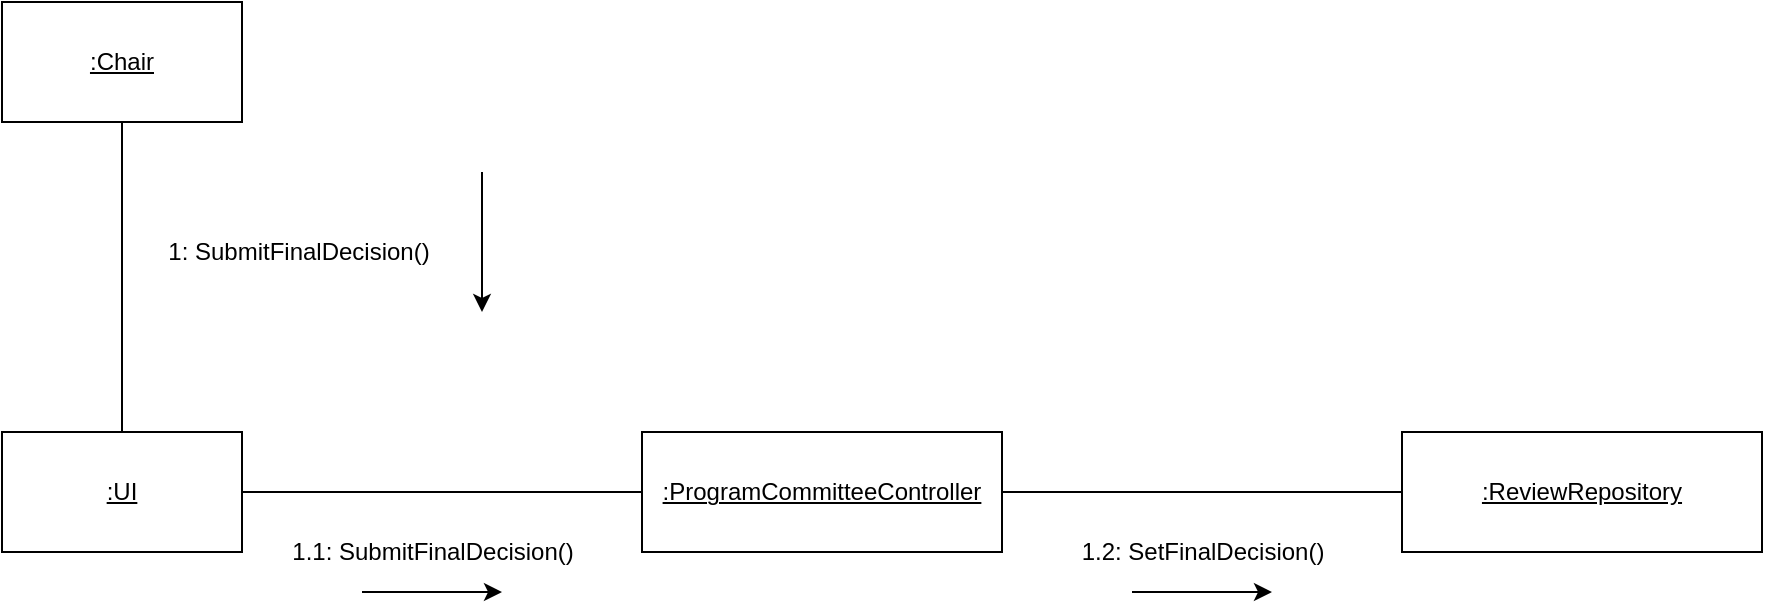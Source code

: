<mxfile type="device" version="13.0.7" pages="2"><diagram id="13e1069c-82ec-6db2-03f1-153e76fe0fe0" name="Page-1"><mxGraphModel shadow="0" math="0" pageHeight="850" pageWidth="1100" pageScale="1" page="1" fold="1" arrows="1" connect="1" tooltips="1" guides="1" gridSize="10" dy="555" dx="979" grid="1" background="#ffffff"><root><mxCell id="0"/><mxCell id="1" parent="0"/><mxCell id="nfKez-gW2R2ZrKGgHBt4-2" value="&lt;u&gt;:Chair&lt;/u&gt;" parent="1" vertex="1" style="rounded=0;whiteSpace=wrap;html=1;"><mxGeometry as="geometry" height="60" width="120" y="425" x="240"/></mxCell><mxCell id="nfKez-gW2R2ZrKGgHBt4-3" value="&lt;u&gt;:UI&lt;/u&gt;" parent="1" vertex="1" style="rounded=0;whiteSpace=wrap;html=1;"><mxGeometry as="geometry" height="60" width="120" y="640" x="240"/></mxCell><mxCell id="nfKez-gW2R2ZrKGgHBt4-5" value="&lt;u&gt;:ProgramCommitteeController&lt;/u&gt;" parent="1" vertex="1" style="rounded=0;whiteSpace=wrap;html=1;"><mxGeometry as="geometry" height="60" width="180" y="640" x="560"/></mxCell><mxCell id="nfKez-gW2R2ZrKGgHBt4-11" value="&lt;u&gt;:ReviewRepository&lt;/u&gt;" parent="1" vertex="1" style="rounded=0;whiteSpace=wrap;html=1;"><mxGeometry as="geometry" height="60" width="180" y="640" x="940"/></mxCell><mxCell id="nfKez-gW2R2ZrKGgHBt4-13" value="1: SubmitFinalDecision()" parent="1" vertex="1" style="text;html=1;align=center;verticalAlign=middle;resizable=0;points=[];autosize=1;"><mxGeometry as="geometry" height="20" width="150" y="540" x="313"/></mxCell><mxCell id="nfKez-gW2R2ZrKGgHBt4-14" value="" parent="1" style="edgeStyle=orthogonalEdgeStyle;rounded=0;orthogonalLoop=1;jettySize=auto;html=1;" edge="1"><mxGeometry as="geometry" relative="1"><mxPoint as="sourcePoint" y="510" x="480"/><mxPoint as="targetPoint" y="580" x="480"/></mxGeometry></mxCell><mxCell id="nfKez-gW2R2ZrKGgHBt4-15" value="" parent="1" style="endArrow=none;html=1;entryX=0.5;entryY=1;entryDx=0;entryDy=0;exitX=0.5;exitY=0;exitDx=0;exitDy=0;" source="nfKez-gW2R2ZrKGgHBt4-3" target="nfKez-gW2R2ZrKGgHBt4-2" edge="1"><mxGeometry as="geometry" height="50" width="50" relative="1"><mxPoint as="sourcePoint" y="580" x="240"/><mxPoint as="targetPoint" y="530" x="290"/></mxGeometry></mxCell><mxCell id="nfKez-gW2R2ZrKGgHBt4-16" value="1.1: SubmitFinalDecision()" parent="1" vertex="1" style="text;html=1;align=center;verticalAlign=middle;resizable=0;points=[];autosize=1;"><mxGeometry as="geometry" height="20" width="160" y="690" x="375"/></mxCell><mxCell id="nfKez-gW2R2ZrKGgHBt4-17" value="" parent="1" style="edgeStyle=orthogonalEdgeStyle;rounded=0;orthogonalLoop=1;jettySize=auto;html=1;" edge="1"><mxGeometry as="geometry" relative="1"><mxPoint as="sourcePoint" y="720" x="420"/><mxPoint as="targetPoint" y="720" x="490"/></mxGeometry></mxCell><mxCell id="nfKez-gW2R2ZrKGgHBt4-18" value="" parent="1" style="endArrow=none;html=1;exitX=1;exitY=0.5;exitDx=0;exitDy=0;entryX=0;entryY=0.5;entryDx=0;entryDy=0;" source="nfKez-gW2R2ZrKGgHBt4-3" target="nfKez-gW2R2ZrKGgHBt4-5" edge="1"><mxGeometry as="geometry" height="50" width="50" relative="1"><mxPoint as="sourcePoint" y="700" x="440"/><mxPoint as="targetPoint" y="650" x="490"/></mxGeometry></mxCell><mxCell id="nfKez-gW2R2ZrKGgHBt4-19" value="1.2: SetFinalDecision()" parent="1" vertex="1" style="text;html=1;align=center;verticalAlign=middle;resizable=0;points=[];autosize=1;"><mxGeometry as="geometry" height="20" width="140" y="690" x="770"/></mxCell><mxCell id="nfKez-gW2R2ZrKGgHBt4-21" value="" parent="1" style="edgeStyle=orthogonalEdgeStyle;rounded=0;orthogonalLoop=1;jettySize=auto;html=1;" edge="1"><mxGeometry as="geometry" relative="1"><mxPoint as="sourcePoint" y="720" x="805"/><mxPoint as="targetPoint" y="720" x="875"/></mxGeometry></mxCell><mxCell id="nfKez-gW2R2ZrKGgHBt4-22" value="" parent="1" style="endArrow=none;html=1;exitX=1;exitY=0.5;exitDx=0;exitDy=0;entryX=0;entryY=0.5;entryDx=0;entryDy=0;" source="nfKez-gW2R2ZrKGgHBt4-5" target="nfKez-gW2R2ZrKGgHBt4-11" edge="1"><mxGeometry as="geometry" height="50" width="50" relative="1"><mxPoint as="sourcePoint" y="690" x="840"/><mxPoint as="targetPoint" y="640" x="890"/></mxGeometry></mxCell></root></mxGraphModel></diagram><diagram id="dg3SweV-XBVIAxaIB0A2" name="Page-2"><mxGraphModel dx="1221" dy="571" grid="1" gridSize="10" guides="1" tooltips="1" connect="1" arrows="1" fold="1" page="1" pageScale="1" pageWidth="1920" pageHeight="1200" math="0" shadow="0"><root><mxCell id="p4oWfd0qXZwp72eAhlnT-0"/><mxCell id="p4oWfd0qXZwp72eAhlnT-1" parent="p4oWfd0qXZwp72eAhlnT-0"/><mxCell id="p4oWfd0qXZwp72eAhlnT-2" value=":ConferenceRepository" style="shape=umlLifeline;perimeter=lifelinePerimeter;whiteSpace=wrap;html=1;container=1;collapsible=0;recursiveResize=0;outlineConnect=0;" vertex="1" parent="p4oWfd0qXZwp72eAhlnT-1"><mxGeometry x="880" y="70" width="130" height="310" as="geometry"/></mxCell><mxCell id="p4oWfd0qXZwp72eAhlnT-3" value="" style="html=1;points=[];perimeter=orthogonalPerimeter;" vertex="1" parent="p4oWfd0qXZwp72eAhlnT-2"><mxGeometry x="60" y="80" width="10" height="30" as="geometry"/></mxCell><mxCell id="p4oWfd0qXZwp72eAhlnT-4" value=":UI" style="shape=umlLifeline;perimeter=lifelinePerimeter;whiteSpace=wrap;html=1;container=1;collapsible=0;recursiveResize=0;outlineConnect=0;" vertex="1" parent="p4oWfd0qXZwp72eAhlnT-1"><mxGeometry x="250" y="70" width="100" height="310" as="geometry"/></mxCell><mxCell id="p4oWfd0qXZwp72eAhlnT-5" value="" style="html=1;points=[];perimeter=orthogonalPerimeter;" vertex="1" parent="p4oWfd0qXZwp72eAhlnT-4"><mxGeometry x="45" y="70" width="10" height="30" as="geometry"/></mxCell><mxCell id="PTqq70tBKUXQ3F6i1KKz-7" value="" style="html=1;points=[];perimeter=orthogonalPerimeter;" vertex="1" parent="p4oWfd0qXZwp72eAhlnT-4"><mxGeometry x="45" y="130" width="10" height="25" as="geometry"/></mxCell><mxCell id="mge1Io1lVk8nVzHV-m7h-14" value="" style="html=1;points=[];perimeter=orthogonalPerimeter;" vertex="1" parent="p4oWfd0qXZwp72eAhlnT-4"><mxGeometry x="45" y="200" width="10" height="30" as="geometry"/></mxCell><mxCell id="p4oWfd0qXZwp72eAhlnT-6" value="&lt;span style=&quot;white-space: nowrap&quot;&gt;:ProgramComitteeController&lt;br&gt;&lt;/span&gt;" style="shape=umlLifeline;perimeter=lifelinePerimeter;whiteSpace=wrap;html=1;container=1;collapsible=0;recursiveResize=0;outlineConnect=0;" vertex="1" parent="p4oWfd0qXZwp72eAhlnT-1"><mxGeometry x="430" y="70" width="222" height="310" as="geometry"/></mxCell><mxCell id="p4oWfd0qXZwp72eAhlnT-12" value="" style="html=1;points=[];perimeter=orthogonalPerimeter;" vertex="1" parent="p4oWfd0qXZwp72eAhlnT-6"><mxGeometry x="106" y="80" width="10" height="30" as="geometry"/></mxCell><mxCell id="mge1Io1lVk8nVzHV-m7h-0" value="" style="html=1;points=[];perimeter=orthogonalPerimeter;" vertex="1" parent="p4oWfd0qXZwp72eAhlnT-6"><mxGeometry x="106" y="140" width="10" height="40" as="geometry"/></mxCell><mxCell id="mge1Io1lVk8nVzHV-m7h-16" value="" style="html=1;points=[];perimeter=orthogonalPerimeter;" vertex="1" parent="p4oWfd0qXZwp72eAhlnT-6"><mxGeometry x="106" y="210" width="10" height="30" as="geometry"/></mxCell><mxCell id="p4oWfd0qXZwp72eAhlnT-7" value="" style="edgeStyle=orthogonalEdgeStyle;rounded=0;orthogonalLoop=1;jettySize=auto;html=1;" edge="1" parent="p4oWfd0qXZwp72eAhlnT-1" source="p4oWfd0qXZwp72eAhlnT-8" target="p4oWfd0qXZwp72eAhlnT-9"><mxGeometry relative="1" as="geometry"/></mxCell><mxCell id="p4oWfd0qXZwp72eAhlnT-8" value=":Co-Chair" style="shape=umlActor;verticalLabelPosition=bottom;labelBackgroundColor=#ffffff;verticalAlign=top;html=1;" vertex="1" parent="p4oWfd0qXZwp72eAhlnT-1"><mxGeometry x="90" y="20" width="30" height="60" as="geometry"/></mxCell><mxCell id="PTqq70tBKUXQ3F6i1KKz-8" value="" style="edgeStyle=orthogonalEdgeStyle;rounded=0;orthogonalLoop=1;jettySize=auto;html=1;" edge="1" parent="p4oWfd0qXZwp72eAhlnT-1" source="p4oWfd0qXZwp72eAhlnT-9" target="PTqq70tBKUXQ3F6i1KKz-7"><mxGeometry relative="1" as="geometry"><Array as="points"><mxPoint x="170" y="208"/><mxPoint x="170" y="208"/></Array></mxGeometry></mxCell><mxCell id="mge1Io1lVk8nVzHV-m7h-15" value="" style="edgeStyle=orthogonalEdgeStyle;rounded=0;orthogonalLoop=1;jettySize=auto;html=1;" edge="1" parent="p4oWfd0qXZwp72eAhlnT-1" source="p4oWfd0qXZwp72eAhlnT-9"><mxGeometry relative="1" as="geometry"><mxPoint x="290" y="280" as="targetPoint"/><Array as="points"><mxPoint x="280" y="280"/><mxPoint x="280" y="280"/></Array></mxGeometry></mxCell><mxCell id="p4oWfd0qXZwp72eAhlnT-9" value="" style="html=1;points=[];perimeter=orthogonalPerimeter;" vertex="1" parent="p4oWfd0qXZwp72eAhlnT-1"><mxGeometry x="100" y="130" width="10" height="240" as="geometry"/></mxCell><mxCell id="p4oWfd0qXZwp72eAhlnT-10" value="" style="edgeStyle=orthogonalEdgeStyle;rounded=0;orthogonalLoop=1;jettySize=auto;html=1;" edge="1" parent="p4oWfd0qXZwp72eAhlnT-1" target="p4oWfd0qXZwp72eAhlnT-12"><mxGeometry relative="1" as="geometry"><Array as="points"><mxPoint x="360" y="165"/><mxPoint x="360" y="165"/></Array><mxPoint x="310" y="165" as="sourcePoint"/></mxGeometry></mxCell><mxCell id="p4oWfd0qXZwp72eAhlnT-11" value="" style="edgeStyle=orthogonalEdgeStyle;rounded=0;orthogonalLoop=1;jettySize=auto;html=1;" edge="1" parent="p4oWfd0qXZwp72eAhlnT-1" source="p4oWfd0qXZwp72eAhlnT-12" target="p4oWfd0qXZwp72eAhlnT-3"><mxGeometry relative="1" as="geometry"><Array as="points"><mxPoint x="560" y="170"/><mxPoint x="560" y="170"/></Array></mxGeometry></mxCell><mxCell id="p4oWfd0qXZwp72eAhlnT-13" value="ChangeDeadline()" style="text;html=1;align=center;verticalAlign=middle;resizable=0;points=[];autosize=1;" vertex="1" parent="p4oWfd0qXZwp72eAhlnT-1"><mxGeometry x="360" y="140" width="110" height="20" as="geometry"/></mxCell><mxCell id="p4oWfd0qXZwp72eAhlnT-14" value="ChangeDeadline()" style="html=1;verticalAlign=bottom;endArrow=block;" edge="1" parent="p4oWfd0qXZwp72eAhlnT-1" target="p4oWfd0qXZwp72eAhlnT-5"><mxGeometry width="80" relative="1" as="geometry"><mxPoint x="110" y="150" as="sourcePoint"/><mxPoint x="190" y="150" as="targetPoint"/></mxGeometry></mxCell><mxCell id="p4oWfd0qXZwp72eAhlnT-15" value="SetConferenceDeadline()" style="text;html=1;align=center;verticalAlign=middle;resizable=0;points=[];autosize=1;" vertex="1" parent="p4oWfd0qXZwp72eAhlnT-1"><mxGeometry x="580" y="150" width="150" height="20" as="geometry"/></mxCell><mxCell id="PTqq70tBKUXQ3F6i1KKz-9" value="AssignPapersToReviewers()" style="text;html=1;align=center;verticalAlign=middle;resizable=0;points=[];autosize=1;" vertex="1" parent="p4oWfd0qXZwp72eAhlnT-1"><mxGeometry x="110" y="180" width="170" height="20" as="geometry"/></mxCell><mxCell id="mge1Io1lVk8nVzHV-m7h-1" value="" style="edgeStyle=orthogonalEdgeStyle;rounded=0;orthogonalLoop=1;jettySize=auto;html=1;" edge="1" parent="p4oWfd0qXZwp72eAhlnT-1" source="PTqq70tBKUXQ3F6i1KKz-7" target="mge1Io1lVk8nVzHV-m7h-0"><mxGeometry relative="1" as="geometry"><Array as="points"><mxPoint x="410" y="223"/><mxPoint x="410" y="223"/></Array></mxGeometry></mxCell><mxCell id="mge1Io1lVk8nVzHV-m7h-2" value="AssignPapersToReviewers()" style="text;html=1;" vertex="1" parent="p4oWfd0qXZwp72eAhlnT-1"><mxGeometry x="340" y="200" width="180" height="30" as="geometry"/></mxCell><mxCell id="mge1Io1lVk8nVzHV-m7h-4" value="" style="edgeStyle=orthogonalEdgeStyle;rounded=0;orthogonalLoop=1;jettySize=auto;html=1;entryX=-0.171;entryY=0.412;entryDx=0;entryDy=0;entryPerimeter=0;" edge="1" parent="p4oWfd0qXZwp72eAhlnT-1" source="mge1Io1lVk8nVzHV-m7h-0" target="mge1Io1lVk8nVzHV-m7h-8"><mxGeometry relative="1" as="geometry"><mxPoint x="910" y="220" as="targetPoint"/><Array as="points"><mxPoint x="820" y="240"/><mxPoint x="820" y="240"/></Array></mxGeometry></mxCell><mxCell id="mge1Io1lVk8nVzHV-m7h-5" value="AssignPapers()" style="text;html=1;align=center;verticalAlign=middle;resizable=0;points=[];autosize=1;" vertex="1" parent="p4oWfd0qXZwp72eAhlnT-1"><mxGeometry x="605" y="215" width="100" height="20" as="geometry"/></mxCell><mxCell id="mge1Io1lVk8nVzHV-m7h-6" value=":ReviewRepository" style="shape=umlLifeline;perimeter=lifelinePerimeter;whiteSpace=wrap;html=1;container=1;collapsible=0;recursiveResize=0;outlineConnect=0;" vertex="1" parent="p4oWfd0qXZwp72eAhlnT-1"><mxGeometry x="1030" y="70" width="130" height="310" as="geometry"/></mxCell><mxCell id="mge1Io1lVk8nVzHV-m7h-8" value="" style="html=1;points=[];perimeter=orthogonalPerimeter;" vertex="1" parent="mge1Io1lVk8nVzHV-m7h-6"><mxGeometry x="60" y="155" width="10" height="35" as="geometry"/></mxCell><mxCell id="mge1Io1lVk8nVzHV-m7h-17" value="" style="edgeStyle=orthogonalEdgeStyle;rounded=0;orthogonalLoop=1;jettySize=auto;html=1;" edge="1" parent="p4oWfd0qXZwp72eAhlnT-1" source="mge1Io1lVk8nVzHV-m7h-14" target="mge1Io1lVk8nVzHV-m7h-16"><mxGeometry relative="1" as="geometry"><Array as="points"><mxPoint x="340" y="290"/><mxPoint x="340" y="290"/></Array></mxGeometry></mxCell><mxCell id="mge1Io1lVk8nVzHV-m7h-18" value="RequestPaperDiscussion()" style="text;html=1;align=center;verticalAlign=middle;resizable=0;points=[];autosize=1;" vertex="1" parent="p4oWfd0qXZwp72eAhlnT-1"><mxGeometry x="120" y="260" width="160" height="20" as="geometry"/></mxCell><mxCell id="mge1Io1lVk8nVzHV-m7h-19" value="RequestPaperDiscussion()" style="text;html=1;align=center;verticalAlign=middle;resizable=0;points=[];autosize=1;" vertex="1" parent="p4oWfd0qXZwp72eAhlnT-1"><mxGeometry x="340" y="270" width="160" height="20" as="geometry"/></mxCell><mxCell id="mge1Io1lVk8nVzHV-m7h-27" value=":ReviewController" style="shape=umlLifeline;perimeter=lifelinePerimeter;whiteSpace=wrap;html=1;container=1;collapsible=0;recursiveResize=0;outlineConnect=0;" vertex="1" parent="p4oWfd0qXZwp72eAhlnT-1"><mxGeometry x="695" y="70" width="169" height="310" as="geometry"/></mxCell><mxCell id="kjth-Y7TwNbE0vb_L8aX-1" value="" style="edgeStyle=orthogonalEdgeStyle;rounded=0;orthogonalLoop=1;jettySize=auto;html=1;" edge="1" parent="p4oWfd0qXZwp72eAhlnT-1" source="mge1Io1lVk8nVzHV-m7h-16" target="kjth-Y7TwNbE0vb_L8aX-0"><mxGeometry relative="1" as="geometry"><Array as="points"><mxPoint x="890" y="300"/><mxPoint x="890" y="300"/></Array></mxGeometry></mxCell><mxCell id="FiJy0LQJmpNVhon0XMIN-2" value=":PaperRepository" style="shape=umlLifeline;perimeter=lifelinePerimeter;whiteSpace=wrap;html=1;container=1;collapsible=0;recursiveResize=0;outlineConnect=0;" vertex="1" parent="p4oWfd0qXZwp72eAhlnT-1"><mxGeometry x="1180" y="70" width="130" height="310" as="geometry"/></mxCell><mxCell id="kjth-Y7TwNbE0vb_L8aX-0" value="" style="html=1;points=[];perimeter=orthogonalPerimeter;" vertex="1" parent="FiJy0LQJmpNVhon0XMIN-2"><mxGeometry x="60" y="215" width="10" height="35" as="geometry"/></mxCell><mxCell id="FiJy0LQJmpNVhon0XMIN-4" value="SetConflicting()" style="text;html=1;align=center;verticalAlign=middle;resizable=0;points=[];autosize=1;" vertex="1" parent="p4oWfd0qXZwp72eAhlnT-1"><mxGeometry x="605" y="280" width="100" height="20" as="geometry"/></mxCell></root></mxGraphModel></diagram></mxfile>